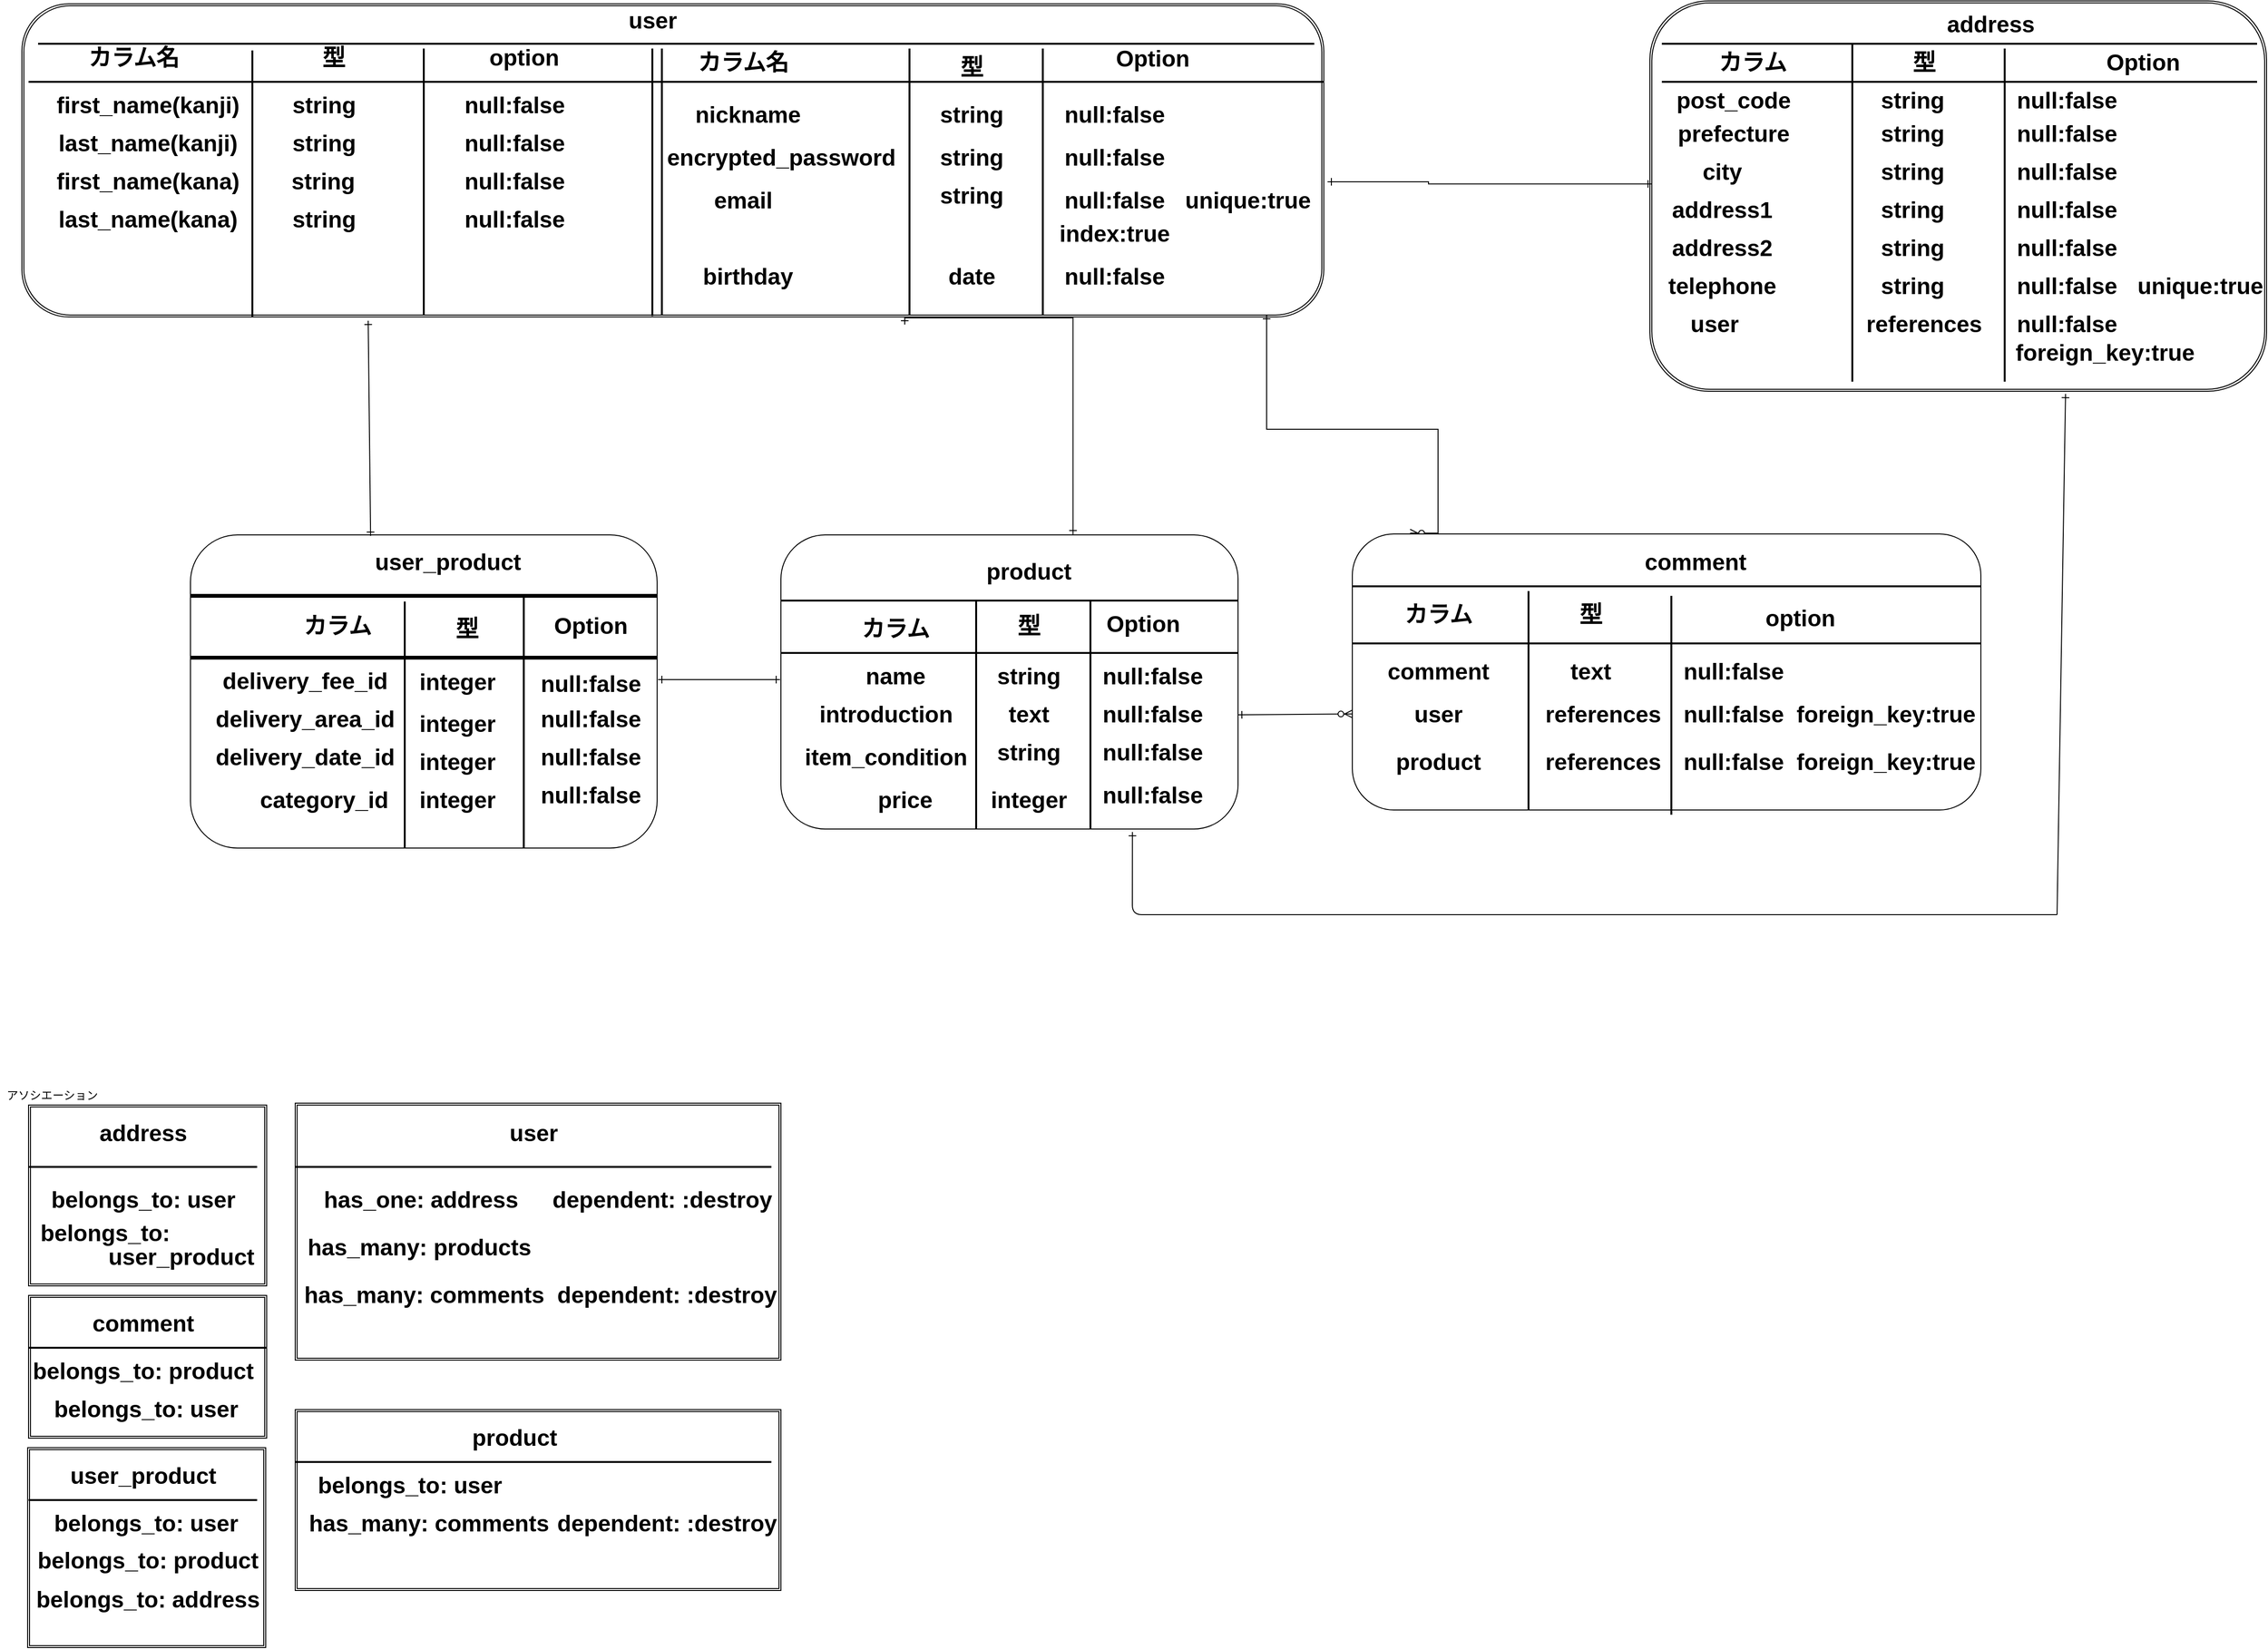 <mxfile version="13.10.0" type="embed">
    <diagram id="647U5bfidk_C5RI7VSOH" name="ページ1">
        <mxGraphModel dx="588" dy="560" grid="1" gridSize="10" guides="1" tooltips="1" connect="0" arrows="0" fold="1" page="1" pageScale="1" pageWidth="827" pageHeight="1169" math="0" shadow="0">
            <root>
                <mxCell id="0"/>
                <mxCell id="1" parent="0"/>
                <mxCell id="357" value="" style="shape=ext;double=1;rounded=0;whiteSpace=wrap;html=1;" parent="1" vertex="1">
                    <mxGeometry x="40" y="1400" width="250" height="150" as="geometry"/>
                </mxCell>
                <mxCell id="343" value="" style="rounded=1;whiteSpace=wrap;html=1;" parent="1" vertex="1">
                    <mxGeometry x="210" y="601" width="490" height="329" as="geometry"/>
                </mxCell>
                <mxCell id="7" style="edgeStyle=none;sketch=0;orthogonalLoop=1;jettySize=auto;html=1;exitX=0.5;exitY=0;exitDx=0;exitDy=0;exitPerimeter=0;" parent="1" edge="1">
                    <mxGeometry relative="1" as="geometry">
                        <mxPoint x="215" y="260" as="sourcePoint"/>
                        <mxPoint x="215" y="260" as="targetPoint"/>
                    </mxGeometry>
                </mxCell>
                <mxCell id="89" value="" style="shape=ext;double=1;rounded=1;whiteSpace=wrap;html=1;" parent="1" vertex="1">
                    <mxGeometry x="33" y="43" width="1367" height="329" as="geometry"/>
                </mxCell>
                <mxCell id="90" value="" style="line;strokeWidth=2;html=1;" parent="1" vertex="1">
                    <mxGeometry x="50" y="80" width="660" height="10" as="geometry"/>
                </mxCell>
                <mxCell id="92" value="first_name(kanji)" style="text;strokeColor=none;fillColor=none;html=1;fontSize=24;fontStyle=1;verticalAlign=middle;align=center;" parent="1" vertex="1">
                    <mxGeometry x="60" y="130" width="210" height="40" as="geometry"/>
                </mxCell>
                <mxCell id="94" value="last_name(kanji)" style="text;strokeColor=none;fillColor=none;html=1;fontSize=24;fontStyle=1;verticalAlign=middle;align=center;" parent="1" vertex="1">
                    <mxGeometry x="60" y="170" width="210" height="40" as="geometry"/>
                </mxCell>
                <mxCell id="95" value="first_name(kana)" style="text;strokeColor=none;fillColor=none;html=1;fontSize=24;fontStyle=1;verticalAlign=middle;align=center;" parent="1" vertex="1">
                    <mxGeometry x="110" y="210" width="110" height="40" as="geometry"/>
                </mxCell>
                <mxCell id="96" value="last_name(kana)" style="text;strokeColor=none;fillColor=none;html=1;fontSize=24;fontStyle=1;verticalAlign=middle;align=center;" parent="1" vertex="1">
                    <mxGeometry x="112.5" y="250" width="105" height="40" as="geometry"/>
                </mxCell>
                <mxCell id="97" value="birthday" style="text;strokeColor=none;fillColor=none;html=1;fontSize=24;fontStyle=1;verticalAlign=middle;align=center;" parent="1" vertex="1">
                    <mxGeometry x="745" y="310" width="100" height="40" as="geometry"/>
                </mxCell>
                <mxCell id="102" value="" style="line;strokeWidth=2;html=1;" parent="1" vertex="1">
                    <mxGeometry x="40" y="120" width="1360" height="10" as="geometry"/>
                </mxCell>
                <mxCell id="103" value="" style="line;strokeWidth=2;direction=south;html=1;" parent="1" vertex="1">
                    <mxGeometry x="270" y="92" width="10" height="280" as="geometry"/>
                </mxCell>
                <mxCell id="104" value="カラム名" style="text;strokeColor=none;fillColor=none;html=1;fontSize=24;fontStyle=1;verticalAlign=middle;align=center;" parent="1" vertex="1">
                    <mxGeometry x="100" y="80" width="100" height="40" as="geometry"/>
                </mxCell>
                <mxCell id="106" value="型" style="text;strokeColor=none;fillColor=none;html=1;fontSize=24;fontStyle=1;verticalAlign=middle;align=center;" parent="1" vertex="1">
                    <mxGeometry x="310" y="80" width="100" height="40" as="geometry"/>
                </mxCell>
                <mxCell id="107" value="string" style="text;strokeColor=none;fillColor=none;html=1;fontSize=24;fontStyle=1;verticalAlign=middle;align=center;" parent="1" vertex="1">
                    <mxGeometry x="300" y="130" width="100" height="40" as="geometry"/>
                </mxCell>
                <mxCell id="108" value="string" style="text;strokeColor=none;fillColor=none;html=1;fontSize=24;fontStyle=1;verticalAlign=middle;align=center;" parent="1" vertex="1">
                    <mxGeometry x="300" y="170" width="100" height="40" as="geometry"/>
                </mxCell>
                <mxCell id="109" value="string" style="text;strokeColor=none;fillColor=none;html=1;fontSize=24;fontStyle=1;verticalAlign=middle;align=center;" parent="1" vertex="1">
                    <mxGeometry x="299" y="210" width="100" height="40" as="geometry"/>
                </mxCell>
                <mxCell id="110" value="string" style="text;strokeColor=none;fillColor=none;html=1;fontSize=24;fontStyle=1;verticalAlign=middle;align=center;" parent="1" vertex="1">
                    <mxGeometry x="300" y="250" width="100" height="40" as="geometry"/>
                </mxCell>
                <mxCell id="111" value="date" style="text;strokeColor=none;fillColor=none;html=1;fontSize=24;fontStyle=1;verticalAlign=middle;align=center;" parent="1" vertex="1">
                    <mxGeometry x="980" y="310" width="100" height="40" as="geometry"/>
                </mxCell>
                <mxCell id="117" value="" style="line;strokeWidth=2;direction=south;html=1;" parent="1" vertex="1">
                    <mxGeometry x="450" y="90" width="10" height="280" as="geometry"/>
                </mxCell>
                <mxCell id="119" value="option" style="text;strokeColor=none;fillColor=none;html=1;fontSize=24;fontStyle=1;verticalAlign=middle;align=center;" parent="1" vertex="1">
                    <mxGeometry x="510" y="80" width="100" height="40" as="geometry"/>
                </mxCell>
                <mxCell id="122" value="null:false" style="text;strokeColor=none;fillColor=none;html=1;fontSize=24;fontStyle=1;verticalAlign=middle;align=center;" parent="1" vertex="1">
                    <mxGeometry x="500" y="130" width="100" height="40" as="geometry"/>
                </mxCell>
                <mxCell id="123" value="null:false" style="text;strokeColor=none;fillColor=none;html=1;fontSize=24;fontStyle=1;verticalAlign=middle;align=center;" parent="1" vertex="1">
                    <mxGeometry x="500" y="170" width="100" height="40" as="geometry"/>
                </mxCell>
                <mxCell id="124" value="null:false" style="text;strokeColor=none;fillColor=none;html=1;fontSize=24;fontStyle=1;verticalAlign=middle;align=center;" parent="1" vertex="1">
                    <mxGeometry x="500" y="210" width="100" height="40" as="geometry"/>
                </mxCell>
                <mxCell id="125" value="null:false" style="text;strokeColor=none;fillColor=none;html=1;fontSize=24;fontStyle=1;verticalAlign=middle;align=center;" parent="1" vertex="1">
                    <mxGeometry x="500" y="250" width="100" height="40" as="geometry"/>
                </mxCell>
                <mxCell id="126" value="null:false" style="text;strokeColor=none;fillColor=none;html=1;fontSize=24;fontStyle=1;verticalAlign=middle;align=center;" parent="1" vertex="1">
                    <mxGeometry x="1130" y="310" width="100" height="40" as="geometry"/>
                </mxCell>
                <mxCell id="256" style="edgeStyle=orthogonalEdgeStyle;rounded=0;orthogonalLoop=1;jettySize=auto;html=1;entryX=0.092;entryY=-0.003;entryDx=0;entryDy=0;entryPerimeter=0;startArrow=ERone;startFill=0;endArrow=ERzeroToMany;endFill=1;" parent="1" target="198" edge="1">
                    <mxGeometry relative="1" as="geometry">
                        <mxPoint x="1340" y="370" as="sourcePoint"/>
                        <mxPoint x="1340" y="583.87" as="targetPoint"/>
                        <Array as="points">
                            <mxPoint x="1340" y="490"/>
                            <mxPoint x="1520" y="490"/>
                        </Array>
                    </mxGeometry>
                </mxCell>
                <mxCell id="137" value="" style="line;strokeWidth=2;html=1;" parent="1" vertex="1">
                    <mxGeometry x="710" y="80" width="680" height="10" as="geometry"/>
                </mxCell>
                <mxCell id="138" value="nickname" style="text;strokeColor=none;fillColor=none;html=1;fontSize=24;fontStyle=1;verticalAlign=middle;align=center;" parent="1" vertex="1">
                    <mxGeometry x="745" y="140" width="100" height="40" as="geometry"/>
                </mxCell>
                <mxCell id="140" value="email" style="text;strokeColor=none;fillColor=none;html=1;fontSize=24;fontStyle=1;verticalAlign=middle;align=center;" parent="1" vertex="1">
                    <mxGeometry x="740" y="230" width="100" height="40" as="geometry"/>
                </mxCell>
                <mxCell id="255" style="edgeStyle=orthogonalEdgeStyle;rounded=0;orthogonalLoop=1;jettySize=auto;html=1;entryX=0.639;entryY=-0.002;entryDx=0;entryDy=0;entryPerimeter=0;startArrow=ERone;startFill=0;endArrow=ERone;endFill=0;" parent="1" target="196" edge="1">
                    <mxGeometry relative="1" as="geometry">
                        <mxPoint x="960" y="380" as="sourcePoint"/>
                        <Array as="points">
                            <mxPoint x="960" y="373"/>
                        </Array>
                    </mxGeometry>
                </mxCell>
                <mxCell id="141" value="" style="line;strokeWidth=2;direction=south;html=1;" parent="1" vertex="1">
                    <mxGeometry x="960" y="90" width="10" height="280" as="geometry"/>
                </mxCell>
                <mxCell id="144" value="string" style="text;strokeColor=none;fillColor=none;html=1;fontSize=24;fontStyle=1;verticalAlign=middle;align=center;" parent="1" vertex="1">
                    <mxGeometry x="980" y="140" width="100" height="40" as="geometry"/>
                </mxCell>
                <mxCell id="145" value="string" style="text;strokeColor=none;fillColor=none;html=1;fontSize=24;fontStyle=1;verticalAlign=middle;align=center;" parent="1" vertex="1">
                    <mxGeometry x="980" y="185" width="100" height="40" as="geometry"/>
                </mxCell>
                <mxCell id="146" value="string" style="text;strokeColor=none;fillColor=none;html=1;fontSize=24;fontStyle=1;verticalAlign=middle;align=center;rotation=0;" parent="1" vertex="1">
                    <mxGeometry x="980" y="225" width="100" height="40" as="geometry"/>
                </mxCell>
                <mxCell id="147" value="" style="line;strokeWidth=2;direction=south;html=1;" parent="1" vertex="1">
                    <mxGeometry x="1100" y="90" width="10" height="280" as="geometry"/>
                </mxCell>
                <mxCell id="149" value="null:false" style="text;strokeColor=none;fillColor=none;html=1;fontSize=24;fontStyle=1;verticalAlign=middle;align=center;" parent="1" vertex="1">
                    <mxGeometry x="1130" y="140" width="100" height="40" as="geometry"/>
                </mxCell>
                <mxCell id="151" value="null:false" style="text;strokeColor=none;fillColor=none;html=1;fontSize=24;fontStyle=1;verticalAlign=middle;align=center;" parent="1" vertex="1">
                    <mxGeometry x="1130" y="230" width="100" height="40" as="geometry"/>
                </mxCell>
                <mxCell id="152" value="unique:true" style="text;strokeColor=none;fillColor=none;html=1;fontSize=24;fontStyle=1;verticalAlign=middle;align=center;" parent="1" vertex="1">
                    <mxGeometry x="1270" y="230" width="100" height="40" as="geometry"/>
                </mxCell>
                <mxCell id="153" value="" style="shape=ext;double=1;rounded=1;whiteSpace=wrap;html=1;" parent="1" vertex="1">
                    <mxGeometry x="1742.5" y="40" width="647.5" height="410" as="geometry"/>
                </mxCell>
                <mxCell id="154" value="" style="line;strokeWidth=2;html=1;" parent="1" vertex="1">
                    <mxGeometry x="1755" y="80" width="625" height="10" as="geometry"/>
                </mxCell>
                <mxCell id="155" value="address" style="text;strokeColor=none;fillColor=none;html=1;fontSize=24;fontStyle=1;verticalAlign=middle;align=center;" parent="1" vertex="1">
                    <mxGeometry x="2050" y="45" width="100" height="40" as="geometry"/>
                </mxCell>
                <mxCell id="157" value="" style="line;strokeWidth=2;html=1;" parent="1" vertex="1">
                    <mxGeometry x="1755" y="120" width="625" height="10" as="geometry"/>
                </mxCell>
                <mxCell id="159" value="prefecture" style="text;strokeColor=none;fillColor=none;html=1;fontSize=24;fontStyle=1;verticalAlign=middle;align=center;" parent="1" vertex="1">
                    <mxGeometry x="1780" y="160" width="100" height="40" as="geometry"/>
                </mxCell>
                <mxCell id="195" style="edgeStyle=orthogonalEdgeStyle;rounded=0;orthogonalLoop=1;jettySize=auto;html=1;startArrow=ERone;startFill=0;exitX=0.003;exitY=0.469;exitDx=0;exitDy=0;exitPerimeter=0;endArrow=ERone;endFill=0;" parent="1" source="153" edge="1">
                    <mxGeometry relative="1" as="geometry">
                        <mxPoint x="1740" y="255" as="sourcePoint"/>
                        <mxPoint x="1404" y="230" as="targetPoint"/>
                        <Array as="points">
                            <mxPoint x="1510" y="232"/>
                            <mxPoint x="1510" y="230"/>
                        </Array>
                    </mxGeometry>
                </mxCell>
                <mxCell id="160" value="city" style="text;strokeColor=none;fillColor=none;html=1;fontSize=24;fontStyle=1;verticalAlign=middle;align=center;" parent="1" vertex="1">
                    <mxGeometry x="1768" y="200" width="100" height="40" as="geometry"/>
                </mxCell>
                <mxCell id="161" value="address1" style="text;strokeColor=none;fillColor=none;html=1;fontSize=24;fontStyle=1;verticalAlign=middle;align=center;" parent="1" vertex="1">
                    <mxGeometry x="1768" y="240" width="100" height="40" as="geometry"/>
                </mxCell>
                <mxCell id="162" value="address2" style="text;strokeColor=none;fillColor=none;html=1;fontSize=24;fontStyle=1;verticalAlign=middle;align=center;" parent="1" vertex="1">
                    <mxGeometry x="1768" y="280" width="100" height="40" as="geometry"/>
                </mxCell>
                <mxCell id="163" value="telephone" style="text;strokeColor=none;fillColor=none;html=1;fontSize=24;fontStyle=1;verticalAlign=middle;align=center;" parent="1" vertex="1">
                    <mxGeometry x="1768" y="320" width="100" height="40" as="geometry"/>
                </mxCell>
                <mxCell id="164" value="カラム" style="text;strokeColor=none;fillColor=none;html=1;fontSize=24;fontStyle=1;verticalAlign=middle;align=center;" parent="1" vertex="1">
                    <mxGeometry x="1800" y="85" width="100" height="40" as="geometry"/>
                </mxCell>
                <mxCell id="165" value="" style="line;strokeWidth=2;direction=south;html=1;" parent="1" vertex="1">
                    <mxGeometry x="1950" y="85" width="10" height="355" as="geometry"/>
                </mxCell>
                <mxCell id="166" value="型" style="text;strokeColor=none;fillColor=none;html=1;fontSize=24;fontStyle=1;verticalAlign=middle;align=center;" parent="1" vertex="1">
                    <mxGeometry x="1980" y="85" width="100" height="40" as="geometry"/>
                </mxCell>
                <mxCell id="169" value="string" style="text;strokeColor=none;fillColor=none;html=1;fontSize=24;fontStyle=1;verticalAlign=middle;align=center;" parent="1" vertex="1">
                    <mxGeometry x="1968" y="240" width="100" height="40" as="geometry"/>
                </mxCell>
                <mxCell id="170" value="string" style="text;strokeColor=none;fillColor=none;html=1;fontSize=24;fontStyle=1;verticalAlign=middle;align=center;" parent="1" vertex="1">
                    <mxGeometry x="1968" y="160" width="100" height="40" as="geometry"/>
                </mxCell>
                <mxCell id="171" value="string" style="text;strokeColor=none;fillColor=none;html=1;fontSize=24;fontStyle=1;verticalAlign=middle;align=center;" parent="1" vertex="1">
                    <mxGeometry x="1968" y="200" width="100" height="40" as="geometry"/>
                </mxCell>
                <mxCell id="172" value="string" style="text;strokeColor=none;fillColor=none;html=1;fontSize=24;fontStyle=1;verticalAlign=middle;align=center;" parent="1" vertex="1">
                    <mxGeometry x="1968" y="280" width="100" height="40" as="geometry"/>
                </mxCell>
                <mxCell id="174" value="" style="line;strokeWidth=2;direction=south;html=1;" parent="1" vertex="1">
                    <mxGeometry x="2110" y="90" width="10" height="350" as="geometry"/>
                </mxCell>
                <mxCell id="175" value="user" style="text;strokeColor=none;fillColor=none;html=1;fontSize=24;fontStyle=1;verticalAlign=middle;align=center;" parent="1" vertex="1">
                    <mxGeometry x="1760" y="360" width="100" height="40" as="geometry"/>
                </mxCell>
                <mxCell id="176" value="references" style="text;strokeColor=none;fillColor=none;html=1;fontSize=24;fontStyle=1;verticalAlign=middle;align=center;" parent="1" vertex="1">
                    <mxGeometry x="1980" y="360" width="100" height="40" as="geometry"/>
                </mxCell>
                <mxCell id="178" value="Option" style="text;strokeColor=none;fillColor=none;html=1;fontSize=24;fontStyle=1;verticalAlign=middle;align=center;" parent="1" vertex="1">
                    <mxGeometry x="2210" y="85" width="100" height="40" as="geometry"/>
                </mxCell>
                <mxCell id="179" value="null:false" style="text;strokeColor=none;fillColor=none;html=1;fontSize=24;fontStyle=1;verticalAlign=middle;align=center;" parent="1" vertex="1">
                    <mxGeometry x="2130" y="125" width="100" height="40" as="geometry"/>
                </mxCell>
                <mxCell id="180" value="null:false" style="text;strokeColor=none;fillColor=none;html=1;fontSize=24;fontStyle=1;verticalAlign=middle;align=center;" parent="1" vertex="1">
                    <mxGeometry x="2130" y="160" width="100" height="40" as="geometry"/>
                </mxCell>
                <mxCell id="181" value="null:false" style="text;strokeColor=none;fillColor=none;html=1;fontSize=24;fontStyle=1;verticalAlign=middle;align=center;" parent="1" vertex="1">
                    <mxGeometry x="2130" y="200" width="100" height="40" as="geometry"/>
                </mxCell>
                <mxCell id="184" value="null:false" style="text;strokeColor=none;fillColor=none;html=1;fontSize=24;fontStyle=1;verticalAlign=middle;align=center;" parent="1" vertex="1">
                    <mxGeometry x="2130" y="360" width="100" height="40" as="geometry"/>
                </mxCell>
                <mxCell id="185" value="unique:true" style="text;strokeColor=none;fillColor=none;html=1;fontSize=24;fontStyle=1;verticalAlign=middle;align=center;" parent="1" vertex="1">
                    <mxGeometry x="2270" y="320" width="100" height="40" as="geometry"/>
                </mxCell>
                <mxCell id="196" value="" style="rounded=1;whiteSpace=wrap;html=1;" parent="1" vertex="1">
                    <mxGeometry x="830" y="601" width="480" height="309" as="geometry"/>
                </mxCell>
                <mxCell id="198" value="" style="rounded=1;whiteSpace=wrap;html=1;" parent="1" vertex="1">
                    <mxGeometry x="1430" y="600" width="660" height="290" as="geometry"/>
                </mxCell>
                <mxCell id="199" value="" style="line;strokeWidth=2;html=1;" parent="1" vertex="1">
                    <mxGeometry x="1430" y="650" width="660" height="10" as="geometry"/>
                </mxCell>
                <mxCell id="200" value="comment" style="text;strokeColor=none;fillColor=none;html=1;fontSize=24;fontStyle=1;verticalAlign=middle;align=center;" parent="1" vertex="1">
                    <mxGeometry x="1740" y="610" width="100" height="40" as="geometry"/>
                </mxCell>
                <mxCell id="201" value="" style="line;strokeWidth=2;html=1;" parent="1" vertex="1">
                    <mxGeometry x="1430" y="710" width="660" height="10" as="geometry"/>
                </mxCell>
                <mxCell id="202" value="カラム" style="text;strokeColor=none;fillColor=none;html=1;fontSize=24;fontStyle=1;verticalAlign=middle;align=center;" parent="1" vertex="1">
                    <mxGeometry x="1470" y="665" width="100" height="40" as="geometry"/>
                </mxCell>
                <mxCell id="203" value="comment" style="text;strokeColor=none;fillColor=none;html=1;fontSize=24;fontStyle=1;verticalAlign=middle;align=center;" parent="1" vertex="1">
                    <mxGeometry x="1470" y="725" width="100" height="40" as="geometry"/>
                </mxCell>
                <mxCell id="204" value="user" style="text;strokeColor=none;fillColor=none;html=1;fontSize=24;fontStyle=1;verticalAlign=middle;align=center;" parent="1" vertex="1">
                    <mxGeometry x="1470" y="770" width="100" height="40" as="geometry"/>
                </mxCell>
                <mxCell id="205" value="product" style="text;strokeColor=none;fillColor=none;html=1;fontSize=24;fontStyle=1;verticalAlign=middle;align=center;" parent="1" vertex="1">
                    <mxGeometry x="1470" y="820" width="100" height="40" as="geometry"/>
                </mxCell>
                <mxCell id="206" value="" style="line;strokeWidth=2;direction=south;html=1;" parent="1" vertex="1">
                    <mxGeometry x="1610" y="660" width="10" height="230" as="geometry"/>
                </mxCell>
                <mxCell id="207" value="型" style="text;strokeColor=none;fillColor=none;html=1;fontSize=24;fontStyle=1;verticalAlign=middle;align=center;" parent="1" vertex="1">
                    <mxGeometry x="1630" y="665" width="100" height="40" as="geometry"/>
                </mxCell>
                <mxCell id="208" value="text" style="text;strokeColor=none;fillColor=none;html=1;fontSize=24;fontStyle=1;verticalAlign=middle;align=center;" parent="1" vertex="1">
                    <mxGeometry x="1630" y="725" width="100" height="40" as="geometry"/>
                </mxCell>
                <mxCell id="209" value="references" style="text;strokeColor=none;fillColor=none;html=1;fontSize=24;fontStyle=1;verticalAlign=middle;align=center;" parent="1" vertex="1">
                    <mxGeometry x="1642.5" y="770" width="100" height="40" as="geometry"/>
                </mxCell>
                <mxCell id="210" value="references" style="text;strokeColor=none;fillColor=none;html=1;fontSize=24;fontStyle=1;verticalAlign=middle;align=center;" parent="1" vertex="1">
                    <mxGeometry x="1642.5" y="820" width="100" height="40" as="geometry"/>
                </mxCell>
                <mxCell id="211" value="" style="line;strokeWidth=2;direction=south;html=1;" parent="1" vertex="1">
                    <mxGeometry x="1760" y="665" width="10" height="230" as="geometry"/>
                </mxCell>
                <mxCell id="212" value="option" style="text;strokeColor=none;fillColor=none;html=1;fontSize=24;fontStyle=1;verticalAlign=middle;align=center;" parent="1" vertex="1">
                    <mxGeometry x="1850" y="669" width="100" height="40" as="geometry"/>
                </mxCell>
                <mxCell id="213" value="null:false" style="text;strokeColor=none;fillColor=none;html=1;fontSize=24;fontStyle=1;verticalAlign=middle;align=center;" parent="1" vertex="1">
                    <mxGeometry x="1780" y="725" width="100" height="40" as="geometry"/>
                </mxCell>
                <mxCell id="214" value="" style="line;strokeWidth=2;html=1;" parent="1" vertex="1">
                    <mxGeometry x="830" y="665" width="480" height="10" as="geometry"/>
                </mxCell>
                <mxCell id="215" value="product" style="text;strokeColor=none;fillColor=none;html=1;fontSize=24;fontStyle=1;verticalAlign=middle;align=center;" parent="1" vertex="1">
                    <mxGeometry x="1040" y="620" width="100" height="40" as="geometry"/>
                </mxCell>
                <mxCell id="216" value="Option" style="text;strokeColor=none;fillColor=none;html=1;fontSize=24;fontStyle=1;verticalAlign=middle;align=center;" parent="1" vertex="1">
                    <mxGeometry x="1160" y="677" width="100" height="35" as="geometry"/>
                </mxCell>
                <mxCell id="217" value="" style="line;strokeWidth=2;html=1;" parent="1" vertex="1">
                    <mxGeometry x="830" y="720" width="480" height="10" as="geometry"/>
                </mxCell>
                <mxCell id="218" value="name" style="text;strokeColor=none;fillColor=none;html=1;fontSize=24;fontStyle=1;verticalAlign=middle;align=center;" parent="1" vertex="1">
                    <mxGeometry x="900" y="730" width="100" height="40" as="geometry"/>
                </mxCell>
                <mxCell id="219" value="introduction" style="text;strokeColor=none;fillColor=none;html=1;fontSize=24;fontStyle=1;verticalAlign=middle;align=center;" parent="1" vertex="1">
                    <mxGeometry x="890" y="770" width="100" height="40" as="geometry"/>
                </mxCell>
                <mxCell id="221" value="item_condition" style="text;strokeColor=none;fillColor=none;html=1;fontSize=24;fontStyle=1;verticalAlign=middle;align=center;" parent="1" vertex="1">
                    <mxGeometry x="890" y="815" width="100" height="40" as="geometry"/>
                </mxCell>
                <mxCell id="222" value="category_id" style="text;strokeColor=none;fillColor=none;html=1;fontSize=24;fontStyle=1;verticalAlign=middle;align=center;" parent="1" vertex="1">
                    <mxGeometry x="300" y="860" width="100" height="40" as="geometry"/>
                </mxCell>
                <mxCell id="223" value="delivery_fee_id" style="text;strokeColor=none;fillColor=none;html=1;fontSize=24;fontStyle=1;verticalAlign=middle;align=center;" parent="1" vertex="1">
                    <mxGeometry x="280" y="735" width="100" height="40" as="geometry"/>
                </mxCell>
                <mxCell id="224" value="カラム" style="text;strokeColor=none;fillColor=none;html=1;fontSize=24;fontStyle=1;verticalAlign=middle;align=center;" parent="1" vertex="1">
                    <mxGeometry x="900" y="682" width="100" height="35" as="geometry"/>
                </mxCell>
                <mxCell id="225" value="delivery_area_id" style="text;strokeColor=none;fillColor=none;html=1;fontSize=24;fontStyle=1;verticalAlign=middle;align=center;" parent="1" vertex="1">
                    <mxGeometry x="280" y="775" width="100" height="40" as="geometry"/>
                </mxCell>
                <mxCell id="226" value="price" style="text;strokeColor=none;fillColor=none;html=1;fontSize=24;fontStyle=1;verticalAlign=middle;align=center;" parent="1" vertex="1">
                    <mxGeometry x="910" y="860" width="100" height="40" as="geometry"/>
                </mxCell>
                <mxCell id="229" value="" style="line;strokeWidth=2;direction=south;html=1;" parent="1" vertex="1">
                    <mxGeometry x="1030" y="671" width="10" height="239" as="geometry"/>
                </mxCell>
                <mxCell id="230" value="" style="line;strokeWidth=2;direction=south;html=1;" parent="1" vertex="1">
                    <mxGeometry x="1150" y="671" width="10" height="239" as="geometry"/>
                </mxCell>
                <mxCell id="231" value="型" style="text;strokeColor=none;fillColor=none;html=1;fontSize=24;fontStyle=1;verticalAlign=middle;align=center;" parent="1" vertex="1">
                    <mxGeometry x="1040" y="677" width="100" height="40" as="geometry"/>
                </mxCell>
                <mxCell id="232" value="string" style="text;strokeColor=none;fillColor=none;html=1;fontSize=24;fontStyle=1;verticalAlign=middle;align=center;" parent="1" vertex="1">
                    <mxGeometry x="1040" y="730" width="100" height="40" as="geometry"/>
                </mxCell>
                <mxCell id="233" value="text" style="text;strokeColor=none;fillColor=none;html=1;fontSize=24;fontStyle=1;verticalAlign=middle;align=center;" parent="1" vertex="1">
                    <mxGeometry x="1040" y="770" width="100" height="40" as="geometry"/>
                </mxCell>
                <mxCell id="235" value="string" style="text;strokeColor=none;fillColor=none;html=1;fontSize=24;fontStyle=1;verticalAlign=middle;align=center;" parent="1" vertex="1">
                    <mxGeometry x="1040" y="810" width="100" height="40" as="geometry"/>
                </mxCell>
                <mxCell id="241" value="integer" style="text;strokeColor=none;fillColor=none;html=1;fontSize=24;fontStyle=1;verticalAlign=middle;align=center;" parent="1" vertex="1">
                    <mxGeometry x="1040" y="860" width="100" height="40" as="geometry"/>
                </mxCell>
                <mxCell id="243" value="null:false" style="text;strokeColor=none;fillColor=none;html=1;fontSize=24;fontStyle=1;verticalAlign=middle;align=center;" parent="1" vertex="1">
                    <mxGeometry x="1170" y="730" width="100" height="40" as="geometry"/>
                </mxCell>
                <mxCell id="244" value="null:false" style="text;strokeColor=none;fillColor=none;html=1;fontSize=24;fontStyle=1;verticalAlign=middle;align=center;" parent="1" vertex="1">
                    <mxGeometry x="1170" y="770" width="100" height="40" as="geometry"/>
                </mxCell>
                <mxCell id="245" value="null:false" style="text;strokeColor=none;fillColor=none;html=1;fontSize=24;fontStyle=1;verticalAlign=middle;align=center;" parent="1" vertex="1">
                    <mxGeometry x="580" y="820" width="100" height="30" as="geometry"/>
                </mxCell>
                <mxCell id="246" value="null:false" style="text;strokeColor=none;fillColor=none;html=1;fontSize=24;fontStyle=1;verticalAlign=middle;align=center;" parent="1" vertex="1">
                    <mxGeometry x="1170" y="810" width="100" height="40" as="geometry"/>
                </mxCell>
                <mxCell id="248" value="null:false" style="text;strokeColor=none;fillColor=none;html=1;fontSize=24;fontStyle=1;verticalAlign=middle;align=center;" parent="1" vertex="1">
                    <mxGeometry x="580" y="775" width="100" height="40" as="geometry"/>
                </mxCell>
                <mxCell id="249" value="null:false" style="text;strokeColor=none;fillColor=none;html=1;fontSize=24;fontStyle=1;verticalAlign=middle;align=center;" parent="1" vertex="1">
                    <mxGeometry x="1170" y="855" width="100" height="40" as="geometry"/>
                </mxCell>
                <mxCell id="252" value="null:false" style="text;strokeColor=none;fillColor=none;html=1;fontSize=24;fontStyle=1;verticalAlign=middle;align=center;" parent="1" vertex="1">
                    <mxGeometry x="580" y="738" width="100" height="40" as="geometry"/>
                </mxCell>
                <mxCell id="258" value="null:false" style="text;strokeColor=none;fillColor=none;html=1;fontSize=24;fontStyle=1;verticalAlign=middle;align=center;" parent="1" vertex="1">
                    <mxGeometry x="1780" y="770" width="100" height="40" as="geometry"/>
                </mxCell>
                <mxCell id="259" value="null:false" style="text;strokeColor=none;fillColor=none;html=1;fontSize=24;fontStyle=1;verticalAlign=middle;align=center;" parent="1" vertex="1">
                    <mxGeometry x="1780" y="820" width="100" height="40" as="geometry"/>
                </mxCell>
                <mxCell id="260" value="foreign_key:true" style="text;strokeColor=none;fillColor=none;html=1;fontSize=24;fontStyle=1;verticalAlign=middle;align=center;" parent="1" vertex="1">
                    <mxGeometry x="1940" y="770" width="100" height="40" as="geometry"/>
                </mxCell>
                <mxCell id="261" value="foreign_key:true" style="text;strokeColor=none;fillColor=none;html=1;fontSize=24;fontStyle=1;verticalAlign=middle;align=center;" parent="1" vertex="1">
                    <mxGeometry x="1940" y="820" width="100" height="40" as="geometry"/>
                </mxCell>
                <mxCell id="262" value="index:true" style="text;strokeColor=none;fillColor=none;html=1;fontSize=24;fontStyle=1;verticalAlign=middle;align=center;" parent="1" vertex="1">
                    <mxGeometry x="1130" y="265" width="100" height="40" as="geometry"/>
                </mxCell>
                <mxCell id="265" value="foreign_key:true" style="text;strokeColor=none;fillColor=none;html=1;fontSize=24;fontStyle=1;verticalAlign=middle;align=center;" parent="1" vertex="1">
                    <mxGeometry x="2170" y="390" width="100" height="40" as="geometry"/>
                </mxCell>
                <mxCell id="266" value="post_code" style="text;strokeColor=none;fillColor=none;html=1;fontSize=24;fontStyle=1;verticalAlign=middle;align=center;" parent="1" vertex="1">
                    <mxGeometry x="1780" y="125" width="100" height="40" as="geometry"/>
                </mxCell>
                <mxCell id="270" value="アソシエーション" style="text;html=1;strokeColor=none;fillColor=none;align=center;verticalAlign=middle;whiteSpace=wrap;rounded=0;" parent="1" vertex="1">
                    <mxGeometry x="10" y="1180" width="110" height="20" as="geometry"/>
                </mxCell>
                <mxCell id="296" value="" style="shape=ext;double=1;rounded=0;whiteSpace=wrap;html=1;" parent="1" vertex="1">
                    <mxGeometry x="40" y="1200" width="250" height="190" as="geometry"/>
                </mxCell>
                <mxCell id="297" value="address" style="text;strokeColor=none;fillColor=none;html=1;fontSize=24;fontStyle=1;verticalAlign=middle;align=center;" parent="1" vertex="1">
                    <mxGeometry x="110" y="1210" width="100" height="40" as="geometry"/>
                </mxCell>
                <mxCell id="298" value="" style="line;strokeWidth=2;html=1;" parent="1" vertex="1">
                    <mxGeometry x="40" y="1260" width="240" height="10" as="geometry"/>
                </mxCell>
                <mxCell id="299" value="belongs_to: user" style="text;strokeColor=none;fillColor=none;html=1;fontSize=24;fontStyle=1;verticalAlign=middle;align=center;" parent="1" vertex="1">
                    <mxGeometry x="110" y="1280" width="100" height="40" as="geometry"/>
                </mxCell>
                <mxCell id="300" value="" style="shape=ext;double=1;rounded=0;whiteSpace=wrap;html=1;" parent="1" vertex="1">
                    <mxGeometry x="39" y="1560" width="250" height="210" as="geometry"/>
                </mxCell>
                <mxCell id="301" value="comment" style="text;strokeColor=none;fillColor=none;html=1;fontSize=24;fontStyle=1;verticalAlign=middle;align=center;" parent="1" vertex="1">
                    <mxGeometry x="110" y="1410" width="100" height="40" as="geometry"/>
                </mxCell>
                <mxCell id="302" value="" style="line;strokeWidth=2;html=1;" parent="1" vertex="1">
                    <mxGeometry x="40" y="1450" width="250" height="10" as="geometry"/>
                </mxCell>
                <mxCell id="303" value="belongs_to: user" style="text;strokeColor=none;fillColor=none;html=1;fontSize=24;fontStyle=1;verticalAlign=middle;align=center;" parent="1" vertex="1">
                    <mxGeometry x="112.5" y="1500" width="100" height="40" as="geometry"/>
                </mxCell>
                <mxCell id="304" value="belongs_to: product" style="text;strokeColor=none;fillColor=none;html=1;fontSize=24;fontStyle=1;verticalAlign=middle;align=center;" parent="1" vertex="1">
                    <mxGeometry x="110" y="1460" width="100" height="40" as="geometry"/>
                </mxCell>
                <mxCell id="305" value="" style="shape=ext;double=1;rounded=0;whiteSpace=wrap;html=1;" parent="1" vertex="1">
                    <mxGeometry x="320" y="1198" width="510" height="270" as="geometry"/>
                </mxCell>
                <mxCell id="306" value="user" style="text;strokeColor=none;fillColor=none;html=1;fontSize=24;fontStyle=1;verticalAlign=middle;align=center;" parent="1" vertex="1">
                    <mxGeometry x="520" y="1210" width="100" height="40" as="geometry"/>
                </mxCell>
                <mxCell id="307" value="" style="line;strokeWidth=2;html=1;" parent="1" vertex="1">
                    <mxGeometry x="320" y="1260" width="500" height="10" as="geometry"/>
                </mxCell>
                <mxCell id="310" value="has_one: address&amp;nbsp;" style="text;strokeColor=none;fillColor=none;html=1;fontSize=24;fontStyle=1;verticalAlign=middle;align=center;" parent="1" vertex="1">
                    <mxGeometry x="405" y="1280" width="100" height="40" as="geometry"/>
                </mxCell>
                <mxCell id="319" value="has_many: products" style="text;strokeColor=none;fillColor=none;html=1;fontSize=24;fontStyle=1;verticalAlign=middle;align=center;" parent="1" vertex="1">
                    <mxGeometry x="400" y="1330" width="100" height="40" as="geometry"/>
                </mxCell>
                <mxCell id="320" value="has_many: comments" style="text;strokeColor=none;fillColor=none;html=1;fontSize=24;fontStyle=1;verticalAlign=middle;align=center;" parent="1" vertex="1">
                    <mxGeometry x="405" y="1380" width="100" height="40" as="geometry"/>
                </mxCell>
                <mxCell id="321" value="" style="shape=ext;double=1;rounded=0;whiteSpace=wrap;html=1;" parent="1" vertex="1">
                    <mxGeometry x="320" y="1520" width="510" height="190" as="geometry"/>
                </mxCell>
                <mxCell id="323" value="dependent: :destroy" style="text;strokeColor=none;fillColor=none;html=1;fontSize=24;fontStyle=1;verticalAlign=middle;align=center;" parent="1" vertex="1">
                    <mxGeometry x="655" y="1280" width="100" height="40" as="geometry"/>
                </mxCell>
                <mxCell id="324" value="dependent: :destroy" style="text;strokeColor=none;fillColor=none;html=1;fontSize=24;fontStyle=1;verticalAlign=middle;align=center;" parent="1" vertex="1">
                    <mxGeometry x="660" y="1380" width="100" height="40" as="geometry"/>
                </mxCell>
                <mxCell id="325" value="product" style="text;strokeColor=none;fillColor=none;html=1;fontSize=24;fontStyle=1;verticalAlign=middle;align=center;" parent="1" vertex="1">
                    <mxGeometry x="500" y="1530" width="100" height="40" as="geometry"/>
                </mxCell>
                <mxCell id="326" value="" style="line;strokeWidth=2;html=1;" parent="1" vertex="1">
                    <mxGeometry x="320" y="1570" width="500" height="10" as="geometry"/>
                </mxCell>
                <mxCell id="327" value="belongs_to: user" style="text;strokeColor=none;fillColor=none;html=1;fontSize=24;fontStyle=1;verticalAlign=middle;align=center;" parent="1" vertex="1">
                    <mxGeometry x="390" y="1580" width="100" height="40" as="geometry"/>
                </mxCell>
                <mxCell id="328" value="has_many: comments" style="text;strokeColor=none;fillColor=none;html=1;fontSize=24;fontStyle=1;verticalAlign=middle;align=center;" parent="1" vertex="1">
                    <mxGeometry x="410" y="1620" width="100" height="40" as="geometry"/>
                </mxCell>
                <mxCell id="329" value="dependent: :destroy" style="text;strokeColor=none;fillColor=none;html=1;fontSize=24;fontStyle=1;verticalAlign=middle;align=center;" parent="1" vertex="1">
                    <mxGeometry x="660" y="1620" width="100" height="40" as="geometry"/>
                </mxCell>
                <mxCell id="330" value="user" style="text;strokeColor=none;fillColor=none;html=1;fontSize=24;fontStyle=1;verticalAlign=middle;align=center;" parent="1" vertex="1">
                    <mxGeometry x="645" y="41" width="100" height="40" as="geometry"/>
                </mxCell>
                <mxCell id="332" value="" style="line;strokeWidth=2;direction=south;html=1;" parent="1" vertex="1">
                    <mxGeometry x="690" y="90" width="10" height="281" as="geometry"/>
                </mxCell>
                <mxCell id="333" value="" style="line;strokeWidth=2;direction=south;html=1;" parent="1" vertex="1">
                    <mxGeometry x="700" y="90" width="10" height="280" as="geometry"/>
                </mxCell>
                <mxCell id="334" value="カラム名" style="text;strokeColor=none;fillColor=none;html=1;fontSize=24;fontStyle=1;verticalAlign=middle;align=center;" parent="1" vertex="1">
                    <mxGeometry x="740" y="85" width="100" height="40" as="geometry"/>
                </mxCell>
                <mxCell id="335" value="encrypted_password" style="text;strokeColor=none;fillColor=none;html=1;fontSize=24;fontStyle=1;verticalAlign=middle;align=center;" parent="1" vertex="1">
                    <mxGeometry x="780" y="180" width="100" height="50" as="geometry"/>
                </mxCell>
                <mxCell id="336" value="型" style="text;strokeColor=none;fillColor=none;html=1;fontSize=24;fontStyle=1;verticalAlign=middle;align=center;" parent="1" vertex="1">
                    <mxGeometry x="980" y="90" width="100" height="40" as="geometry"/>
                </mxCell>
                <mxCell id="337" value="Option" style="text;strokeColor=none;fillColor=none;html=1;fontSize=24;fontStyle=1;verticalAlign=middle;align=center;" parent="1" vertex="1">
                    <mxGeometry x="1170" y="81" width="100" height="40" as="geometry"/>
                </mxCell>
                <mxCell id="338" value="null:false" style="text;strokeColor=none;fillColor=none;html=1;fontSize=24;fontStyle=1;verticalAlign=middle;align=center;" parent="1" vertex="1">
                    <mxGeometry x="1130" y="185" width="100" height="40" as="geometry"/>
                </mxCell>
                <mxCell id="339" value="integer" style="text;strokeColor=none;fillColor=none;html=1;fontSize=24;fontStyle=1;verticalAlign=middle;align=center;" parent="1" vertex="1">
                    <mxGeometry x="440" y="780" width="100" height="40" as="geometry"/>
                </mxCell>
                <mxCell id="340" value="integer" style="text;strokeColor=none;fillColor=none;html=1;fontSize=24;fontStyle=1;verticalAlign=middle;align=center;" parent="1" vertex="1">
                    <mxGeometry x="440" y="735.5" width="100" height="40" as="geometry"/>
                </mxCell>
                <mxCell id="341" value="integer" style="text;strokeColor=none;fillColor=none;html=1;fontSize=24;fontStyle=1;verticalAlign=middle;align=center;" parent="1" vertex="1">
                    <mxGeometry x="440" y="820" width="100" height="40" as="geometry"/>
                </mxCell>
                <mxCell id="342" value="integer" style="text;strokeColor=none;fillColor=none;html=1;fontSize=24;fontStyle=1;verticalAlign=middle;align=center;" parent="1" vertex="1">
                    <mxGeometry x="440" y="860" width="100" height="40" as="geometry"/>
                </mxCell>
                <mxCell id="344" value="user_product" style="text;strokeColor=none;fillColor=none;html=1;fontSize=24;fontStyle=1;verticalAlign=middle;align=center;" parent="1" vertex="1">
                    <mxGeometry x="430" y="610" width="100" height="40" as="geometry"/>
                </mxCell>
                <mxCell id="345" value="" style="line;strokeWidth=4;html=1;perimeter=backbonePerimeter;points=[];outlineConnect=0;" parent="1" vertex="1">
                    <mxGeometry x="210" y="660" width="490" height="10" as="geometry"/>
                </mxCell>
                <mxCell id="346" value="" style="line;strokeWidth=4;html=1;perimeter=backbonePerimeter;points=[];outlineConnect=0;" parent="1" vertex="1">
                    <mxGeometry x="210" y="725" width="490" height="10" as="geometry"/>
                </mxCell>
                <mxCell id="347" value="カラム" style="text;strokeColor=none;fillColor=none;html=1;fontSize=24;fontStyle=1;verticalAlign=middle;align=center;" parent="1" vertex="1">
                    <mxGeometry x="314" y="677" width="100" height="40" as="geometry"/>
                </mxCell>
                <mxCell id="228" value="delivery_date_id" style="text;strokeColor=none;fillColor=none;html=1;fontSize=24;fontStyle=1;verticalAlign=middle;align=center;" parent="1" vertex="1">
                    <mxGeometry x="280" y="815" width="100" height="40" as="geometry"/>
                </mxCell>
                <mxCell id="348" value="null:false" style="text;strokeColor=none;fillColor=none;html=1;fontSize=24;fontStyle=1;verticalAlign=middle;align=center;" parent="1" vertex="1">
                    <mxGeometry x="580" y="855" width="100" height="40" as="geometry"/>
                </mxCell>
                <mxCell id="349" value="" style="line;strokeWidth=2;direction=south;html=1;" parent="1" vertex="1">
                    <mxGeometry x="430" y="671" width="10" height="259" as="geometry"/>
                </mxCell>
                <mxCell id="350" value="" style="line;strokeWidth=2;direction=south;html=1;" parent="1" vertex="1">
                    <mxGeometry x="555" y="665" width="10" height="265" as="geometry"/>
                </mxCell>
                <mxCell id="351" value="型" style="text;strokeColor=none;fillColor=none;html=1;fontSize=24;fontStyle=1;verticalAlign=middle;align=center;" parent="1" vertex="1">
                    <mxGeometry x="450" y="680" width="100" height="40" as="geometry"/>
                </mxCell>
                <mxCell id="352" value="Option" style="text;strokeColor=none;fillColor=none;html=1;fontSize=24;fontStyle=1;verticalAlign=middle;align=center;" parent="1" vertex="1">
                    <mxGeometry x="580" y="677" width="100" height="40" as="geometry"/>
                </mxCell>
                <mxCell id="355" value="" style="endArrow=ERone;html=1;entryX=0.266;entryY=1.012;entryDx=0;entryDy=0;entryPerimeter=0;startArrow=ERone;startFill=0;endFill=0;exitX=0.386;exitY=0.003;exitDx=0;exitDy=0;exitPerimeter=0;" parent="1" target="89" edge="1" source="343">
                    <mxGeometry width="50" height="50" relative="1" as="geometry">
                        <mxPoint x="220" y="600" as="sourcePoint"/>
                        <mxPoint x="270" y="530" as="targetPoint"/>
                        <Array as="points"/>
                    </mxGeometry>
                </mxCell>
                <mxCell id="358" value="user_product" style="text;strokeColor=none;fillColor=none;html=1;fontSize=24;fontStyle=1;verticalAlign=middle;align=center;" parent="1" vertex="1">
                    <mxGeometry x="110" y="1570" width="100" height="40" as="geometry"/>
                </mxCell>
                <mxCell id="359" value="" style="line;strokeWidth=2;html=1;" parent="1" vertex="1">
                    <mxGeometry x="40" y="1610" width="240" height="10" as="geometry"/>
                </mxCell>
                <mxCell id="360" value="belongs_to: user" style="text;strokeColor=none;fillColor=none;html=1;fontSize=24;fontStyle=1;verticalAlign=middle;align=center;" parent="1" vertex="1">
                    <mxGeometry x="112.5" y="1620" width="100" height="40" as="geometry"/>
                </mxCell>
                <mxCell id="361" value="belongs_to: product" style="text;strokeColor=none;fillColor=none;html=1;fontSize=24;fontStyle=1;verticalAlign=middle;align=center;" parent="1" vertex="1">
                    <mxGeometry x="115" y="1659" width="100" height="40" as="geometry"/>
                </mxCell>
                <mxCell id="370" value="" style="endArrow=ERone;html=1;entryX=-0.002;entryY=0.492;entryDx=0;entryDy=0;entryPerimeter=0;startArrow=ERone;startFill=0;endFill=0;" parent="1" target="196" edge="1">
                    <mxGeometry width="50" height="50" relative="1" as="geometry">
                        <mxPoint x="701" y="753" as="sourcePoint"/>
                        <mxPoint x="750" y="730" as="targetPoint"/>
                    </mxGeometry>
                </mxCell>
                <mxCell id="371" value="" style="endArrow=ERzeroToMany;html=1;entryX=0;entryY=0.652;entryDx=0;entryDy=0;entryPerimeter=0;startArrow=ERone;startFill=0;endFill=1;" parent="1" target="198" edge="1">
                    <mxGeometry width="50" height="50" relative="1" as="geometry">
                        <mxPoint x="1310" y="790" as="sourcePoint"/>
                        <mxPoint x="1360" y="740" as="targetPoint"/>
                    </mxGeometry>
                </mxCell>
                <mxCell id="372" value="string" style="text;strokeColor=none;fillColor=none;html=1;fontSize=24;fontStyle=1;verticalAlign=middle;align=center;" parent="1" vertex="1">
                    <mxGeometry x="1968" y="125" width="100" height="40" as="geometry"/>
                </mxCell>
                <mxCell id="373" value="string" style="text;strokeColor=none;fillColor=none;html=1;fontSize=24;fontStyle=1;verticalAlign=middle;align=center;" parent="1" vertex="1">
                    <mxGeometry x="1968" y="320" width="100" height="40" as="geometry"/>
                </mxCell>
                <mxCell id="374" value="null:false" style="text;strokeColor=none;fillColor=none;html=1;fontSize=24;fontStyle=1;verticalAlign=middle;align=center;" parent="1" vertex="1">
                    <mxGeometry x="2130" y="320" width="100" height="40" as="geometry"/>
                </mxCell>
                <mxCell id="375" value="null:false" style="text;strokeColor=none;fillColor=none;html=1;fontSize=24;fontStyle=1;verticalAlign=middle;align=center;" parent="1" vertex="1">
                    <mxGeometry x="2130" y="240" width="100" height="40" as="geometry"/>
                </mxCell>
                <mxCell id="376" value="null:false" style="text;strokeColor=none;fillColor=none;html=1;fontSize=24;fontStyle=1;verticalAlign=middle;align=center;" parent="1" vertex="1">
                    <mxGeometry x="2130" y="280" width="100" height="40" as="geometry"/>
                </mxCell>
                <mxCell id="377" value="" style="endArrow=ERone;html=1;entryX=0.674;entryY=1.007;entryDx=0;entryDy=0;entryPerimeter=0;endFill=0;" edge="1" parent="1" target="153">
                    <mxGeometry width="50" height="50" relative="1" as="geometry">
                        <mxPoint x="2170" y="1000" as="sourcePoint"/>
                        <mxPoint x="2160" y="470" as="targetPoint"/>
                    </mxGeometry>
                </mxCell>
                <mxCell id="379" value="" style="endArrow=ERone;html=1;entryX=0.769;entryY=1.01;entryDx=0;entryDy=0;entryPerimeter=0;endFill=0;" edge="1" parent="1" target="196">
                    <mxGeometry width="50" height="50" relative="1" as="geometry">
                        <mxPoint x="2170" y="1000" as="sourcePoint"/>
                        <mxPoint x="1340" y="930" as="targetPoint"/>
                        <Array as="points">
                            <mxPoint x="1199" y="1000"/>
                        </Array>
                    </mxGeometry>
                </mxCell>
                <mxCell id="381" value="belongs_to:" style="text;strokeColor=none;fillColor=none;html=1;fontSize=24;fontStyle=1;verticalAlign=middle;align=center;" vertex="1" parent="1">
                    <mxGeometry x="70" y="1315" width="100" height="40" as="geometry"/>
                </mxCell>
                <mxCell id="382" value="user_product" style="text;strokeColor=none;fillColor=none;html=1;fontSize=24;fontStyle=1;verticalAlign=middle;align=center;" vertex="1" parent="1">
                    <mxGeometry x="150" y="1340" width="100" height="40" as="geometry"/>
                </mxCell>
                <mxCell id="383" value="belongs_to: address" style="text;strokeColor=none;fillColor=none;html=1;fontSize=24;fontStyle=1;verticalAlign=middle;align=center;" vertex="1" parent="1">
                    <mxGeometry x="115" y="1700" width="100" height="40" as="geometry"/>
                </mxCell>
            </root>
        </mxGraphModel>
    </diagram>
</mxfile>